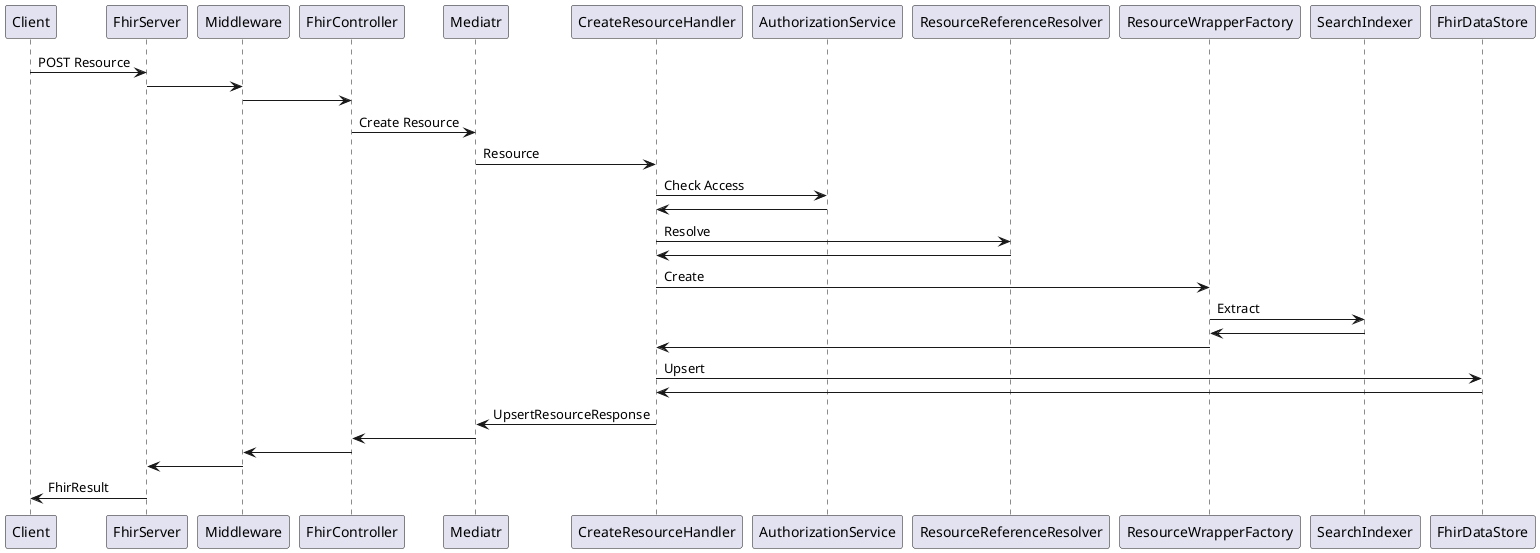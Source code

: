 @startuml Create Resource
Client -> FhirServer : POST Resource
FhirServer -> Middleware
Middleware -> FhirController
FhirController -> Mediatr : Create Resource
Mediatr -> CreateResourceHandler : Resource
CreateResourceHandler -> AuthorizationService : Check Access
AuthorizationService -> CreateResourceHandler
CreateResourceHandler -> ResourceReferenceResolver : Resolve
ResourceReferenceResolver -> CreateResourceHandler
CreateResourceHandler -> ResourceWrapperFactory : Create
ResourceWrapperFactory -> SearchIndexer : Extract
SearchIndexer -> ResourceWrapperFactory
ResourceWrapperFactory -> CreateResourceHandler
CreateResourceHandler -> FhirDataStore : Upsert
FhirDataStore -> CreateResourceHandler
CreateResourceHandler -> Mediatr : UpsertResourceResponse
Mediatr -> FhirController
FhirController -> Middleware
Middleware -> FhirServer
FhirServer -> Client : FhirResult
@enduml 